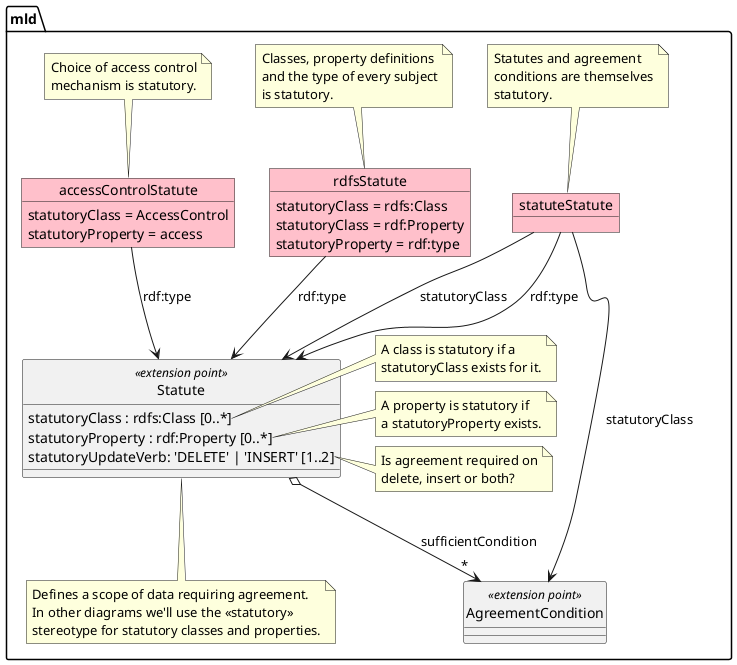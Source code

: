 @startuml
'https://plantuml.com/object-diagram

hide circle

skinparam object {
  BackgroundColor Pink
}

package mld {

class Statute <<extension point>> {
  statutoryClass : rdfs:Class [0..*]
  statutoryProperty : rdf:Property [0..*]
  statutoryUpdateVerb: 'DELETE' | 'INSERT' [1..2]
}
note bottom
Defines a scope of data requiring agreement.
In other diagrams we'll use the <<statutory>>
stereotype for statutory classes and properties.
end note
note right of Statute::statutoryClass
A class is statutory if a
statutoryClass exists for it.
end note
note right of Statute::statutoryProperty
A property is statutory if
a statutoryProperty exists.
end note
note right of Statute::statutoryUpdateVerb
Is agreement required on
delete, insert or both?
end note

class AgreementCondition <<extension point>>

Statute o--> "*" AgreementCondition : sufficientCondition

object statuteStatute
note top
Statutes and agreement
conditions are themselves
statutory.
end note
statuteStatute --> Statute : statutoryClass
statuteStatute --> Statute : rdf:type
statuteStatute --> AgreementCondition : statutoryClass

object rdfsStatute {
  statutoryClass = rdfs:Class
  statutoryClass = rdf:Property
  statutoryProperty = rdf:type
}
note top
  Classes, property definitions
  and the type of every subject
  is statutory.
end note
rdfsStatute --> Statute : rdf:type

object accessControlStatute {
  statutoryClass = AccessControl
  statutoryProperty = access
}
note top
  Choice of access control
  mechanism is statutory.
end note
accessControlStatute --> Statute : rdf:type

}
@enduml
